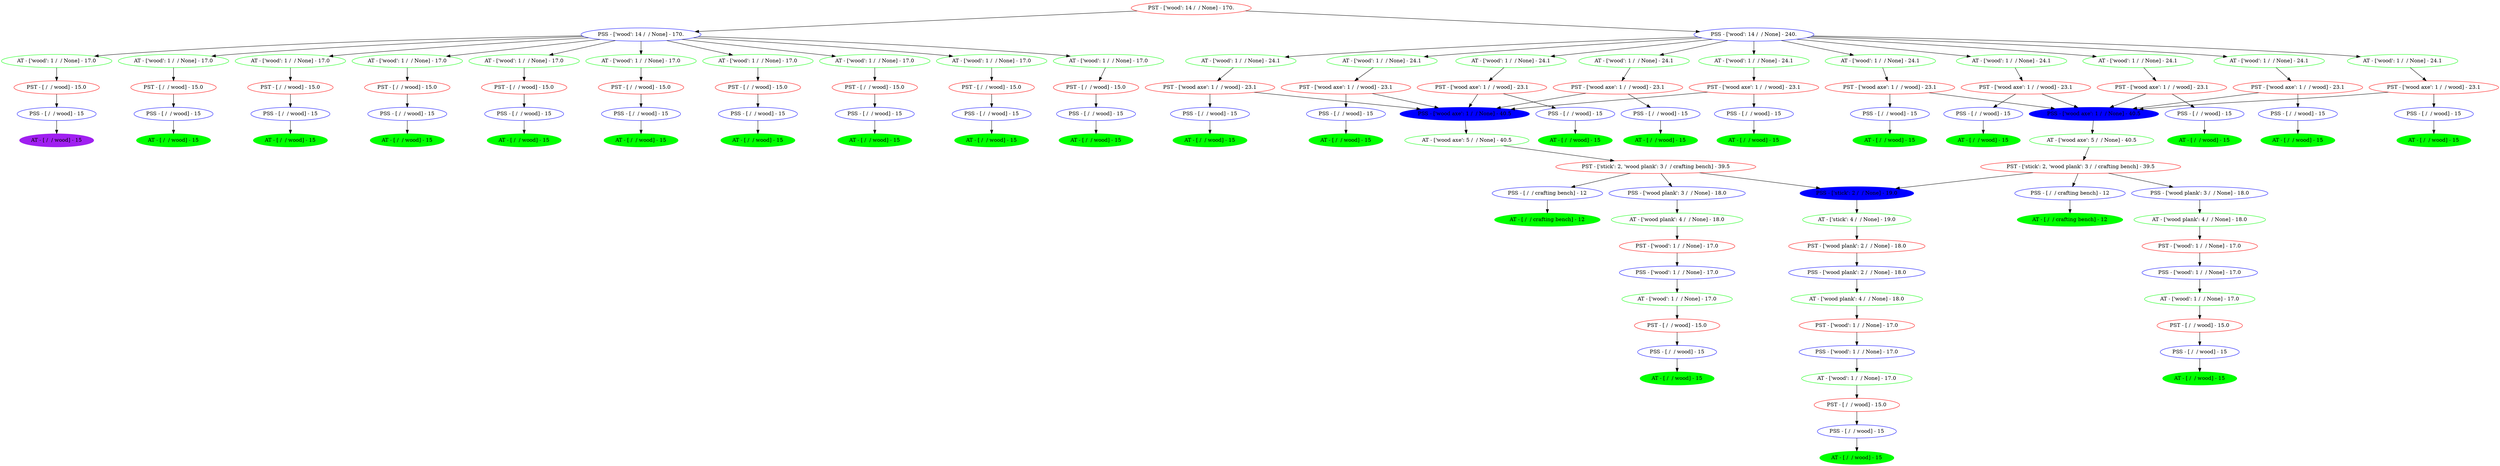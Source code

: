 digraph Tree {
	node [color=red]
	"PST - ['wood'; 14 /  / None] - 2154784115008" [label="PST - ['wood': 14 /  / None] - 170."]
	node [color=blue]
	"PSS - ['wood'; 14 /  / None] - 2154784187280" [label="PSS - ['wood': 14 /  / None] - 170."]
	node [style=unfilled]
	node [color=blue]
	"PSS - ['wood'; 14 /  / None] - 2154784187224" [label="PSS - ['wood': 14 /  / None] - 240."]
	node [style=unfilled]
	node [color=green]
	"AT - ['wood'; 1 /  / None] - 2154784187560" [label="AT - ['wood': 1 /  / None] - 17.0"]
	node [style=unfilled]
	node [color=green]
	"AT - ['wood'; 1 /  / None] - 2154784187728" [label="AT - ['wood': 1 /  / None] - 17.0"]
	node [style=unfilled]
	node [color=green]
	"AT - ['wood'; 1 /  / None] - 2154784187672" [label="AT - ['wood': 1 /  / None] - 17.0"]
	node [style=unfilled]
	node [color=green]
	"AT - ['wood'; 1 /  / None] - 2154784187840" [label="AT - ['wood': 1 /  / None] - 17.0"]
	node [style=unfilled]
	node [color=green]
	"AT - ['wood'; 1 /  / None] - 2154784187784" [label="AT - ['wood': 1 /  / None] - 17.0"]
	node [style=unfilled]
	node [color=green]
	"AT - ['wood'; 1 /  / None] - 2154784187952" [label="AT - ['wood': 1 /  / None] - 17.0"]
	node [style=unfilled]
	node [color=green]
	"AT - ['wood'; 1 /  / None] - 2154784187896" [label="AT - ['wood': 1 /  / None] - 17.0"]
	node [style=unfilled]
	node [color=green]
	"AT - ['wood'; 1 /  / None] - 2154784188064" [label="AT - ['wood': 1 /  / None] - 17.0"]
	node [style=unfilled]
	node [color=green]
	"AT - ['wood'; 1 /  / None] - 2154784188008" [label="AT - ['wood': 1 /  / None] - 17.0"]
	node [style=unfilled]
	node [color=green]
	"AT - ['wood'; 1 /  / None] - 2154784188176" [label="AT - ['wood': 1 /  / None] - 17.0"]
	node [style=unfilled]
	node [color=green]
	"AT - ['wood'; 1 /  / None] - 2154784187392" [label="AT - ['wood': 1 /  / None] - 24.1"]
	node [style=unfilled]
	node [color=green]
	"AT - ['wood'; 1 /  / None] - 2154784188400" [label="AT - ['wood': 1 /  / None] - 24.1"]
	node [style=unfilled]
	node [color=green]
	"AT - ['wood'; 1 /  / None] - 2154784188344" [label="AT - ['wood': 1 /  / None] - 24.1"]
	node [style=unfilled]
	node [color=green]
	"AT - ['wood'; 1 /  / None] - 2154784188512" [label="AT - ['wood': 1 /  / None] - 24.1"]
	node [style=unfilled]
	node [color=green]
	"AT - ['wood'; 1 /  / None] - 2154784188456" [label="AT - ['wood': 1 /  / None] - 24.1"]
	node [style=unfilled]
	node [color=green]
	"AT - ['wood'; 1 /  / None] - 2154784188624" [label="AT - ['wood': 1 /  / None] - 24.1"]
	node [style=unfilled]
	node [color=green]
	"AT - ['wood'; 1 /  / None] - 2154784188568" [label="AT - ['wood': 1 /  / None] - 24.1"]
	node [style=unfilled]
	node [color=green]
	"AT - ['wood'; 1 /  / None] - 2154784188736" [label="AT - ['wood': 1 /  / None] - 24.1"]
	node [style=unfilled]
	node [color=green]
	"AT - ['wood'; 1 /  / None] - 2154784188680" [label="AT - ['wood': 1 /  / None] - 24.1"]
	node [style=unfilled]
	node [color=green]
	"AT - ['wood'; 1 /  / None] - 2154784188848" [label="AT - ['wood': 1 /  / None] - 24.1"]
	node [style=unfilled]
	node [color=red]
	"PST - [ /  / wood] - 2154784190416" [label="PST - [ /  / wood] - 15.0"]
	node [color=red]
	"PST - [ /  / wood] - 2154784215448" [label="PST - [ /  / wood] - 15.0"]
	node [color=red]
	"PST - [ /  / wood] - 2154784215840" [label="PST - [ /  / wood] - 15.0"]
	node [color=red]
	"PST - [ /  / wood] - 2154784216232" [label="PST - [ /  / wood] - 15.0"]
	node [color=red]
	"PST - [ /  / wood] - 2154784216624" [label="PST - [ /  / wood] - 15.0"]
	node [color=red]
	"PST - [ /  / wood] - 2154784217016" [label="PST - [ /  / wood] - 15.0"]
	node [color=red]
	"PST - [ /  / wood] - 2154784217408" [label="PST - [ /  / wood] - 15.0"]
	node [color=red]
	"PST - [ /  / wood] - 2154784217800" [label="PST - [ /  / wood] - 15.0"]
	node [color=red]
	"PST - [ /  / wood] - 2154784218192" [label="PST - [ /  / wood] - 15.0"]
	node [color=red]
	"PST - [ /  / wood] - 2154784218584" [label="PST - [ /  / wood] - 15.0"]
	node [color=red]
	"PST - ['wood axe'; 1 /  / wood] - 2154784218864" [label="PST - ['wood axe': 1 /  / wood] - 23.1"]
	node [color=red]
	"PST - ['wood axe'; 1 /  / wood] - 2154784218976" [label="PST - ['wood axe': 1 /  / wood] - 23.1"]
	node [color=red]
	"PST - ['wood axe'; 1 /  / wood] - 2154784228128" [label="PST - ['wood axe': 1 /  / wood] - 23.1"]
	node [color=red]
	"PST - ['wood axe'; 1 /  / wood] - 2154784228800" [label="PST - ['wood axe': 1 /  / wood] - 23.1"]
	node [color=red]
	"PST - ['wood axe'; 1 /  / wood] - 2154784229472" [label="PST - ['wood axe': 1 /  / wood] - 23.1"]
	node [color=red]
	"PST - ['wood axe'; 1 /  / wood] - 2154784230144" [label="PST - ['wood axe': 1 /  / wood] - 23.1"]
	node [color=red]
	"PST - ['wood axe'; 1 /  / wood] - 2154784230816" [label="PST - ['wood axe': 1 /  / wood] - 23.1"]
	node [color=red]
	"PST - ['wood axe'; 1 /  / wood] - 2154784231376" [label="PST - ['wood axe': 1 /  / wood] - 23.1"]
	node [color=red]
	"PST - ['wood axe'; 1 /  / wood] - 2154784244512" [label="PST - ['wood axe': 1 /  / wood] - 23.1"]
	node [color=red]
	"PST - ['wood axe'; 1 /  / wood] - 2154784245184" [label="PST - ['wood axe': 1 /  / wood] - 23.1"]
	node [color=blue]
	"PSS - [ /  / wood] - 2154784215504" [label="PSS - [ /  / wood] - 15"]
	node [style=unfilled]
	node [color=blue]
	"PSS - [ /  / wood] - 2154784215896" [label="PSS - [ /  / wood] - 15"]
	node [style=unfilled]
	node [color=blue]
	"PSS - [ /  / wood] - 2154784216288" [label="PSS - [ /  / wood] - 15"]
	node [style=unfilled]
	node [color=blue]
	"PSS - [ /  / wood] - 2154784216680" [label="PSS - [ /  / wood] - 15"]
	node [style=unfilled]
	node [color=blue]
	"PSS - [ /  / wood] - 2154784217072" [label="PSS - [ /  / wood] - 15"]
	node [style=unfilled]
	node [color=blue]
	"PSS - [ /  / wood] - 2154784217464" [label="PSS - [ /  / wood] - 15"]
	node [style=unfilled]
	node [color=blue]
	"PSS - [ /  / wood] - 2154784217856" [label="PSS - [ /  / wood] - 15"]
	node [style=unfilled]
	node [color=blue]
	"PSS - [ /  / wood] - 2154784218248" [label="PSS - [ /  / wood] - 15"]
	node [style=unfilled]
	node [color=blue]
	"PSS - [ /  / wood] - 2154784218640" [label="PSS - [ /  / wood] - 15"]
	node [style=unfilled]
	node [color=blue]
	"PSS - [ /  / wood] - 2154784219032" [label="PSS - [ /  / wood] - 15"]
	node [style=unfilled]
	node [style=filled]
	node [color=blue]
	"PSS - ['wood axe'; 1 /  / None] - 2154784227792" [label="PSS - ['wood axe': 1 /  / None] - 40.5"]
	node [style=unfilled]
	node [color=blue]
	"PSS - [ /  / wood] - 2154784227736" [label="PSS - [ /  / wood] - 15"]
	node [style=unfilled]
	node [color=blue]
	"PSS - [ /  / wood] - 2154784228408" [label="PSS - [ /  / wood] - 15"]
	node [style=unfilled]
	node [color=blue]
	"PSS - [ /  / wood] - 2154784229080" [label="PSS - [ /  / wood] - 15"]
	node [style=unfilled]
	node [color=blue]
	"PSS - [ /  / wood] - 2154784229752" [label="PSS - [ /  / wood] - 15"]
	node [style=unfilled]
	node [color=blue]
	"PSS - [ /  / wood] - 2154784230424" [label="PSS - [ /  / wood] - 15"]
	node [style=unfilled]
	node [style=filled]
	node [color=blue]
	"PSS - ['wood axe'; 1 /  / None] - 2154784231152" [label="PSS - ['wood axe': 1 /  / None] - 40.5"]
	node [style=unfilled]
	node [color=blue]
	"PSS - [ /  / wood] - 2154784231096" [label="PSS - [ /  / wood] - 15"]
	node [style=unfilled]
	node [color=blue]
	"PSS - [ /  / wood] - 2154784244120" [label="PSS - [ /  / wood] - 15"]
	node [style=unfilled]
	node [color=blue]
	"PSS - [ /  / wood] - 2154784244792" [label="PSS - [ /  / wood] - 15"]
	node [style=unfilled]
	node [color=blue]
	"PSS - [ /  / wood] - 2154784245464" [label="PSS - [ /  / wood] - 15"]
	node [style=unfilled]
	node [color=blue]
	"PSS - [ /  / wood] - 2154784246136" [label="PSS - [ /  / wood] - 15"]
	node [style=unfilled]
	node [style=filled]
	node [color=green]
	node [color=purple]
	"AT - [ /  / wood] - 2154784215616" [label="AT - [ /  / wood] - 15"]
	node [style=unfilled]
	node [style=filled]
	node [color=green]
	"AT - [ /  / wood] - 2154784216008" [label="AT - [ /  / wood] - 15"]
	node [style=unfilled]
	node [style=filled]
	node [color=green]
	"AT - [ /  / wood] - 2154784216400" [label="AT - [ /  / wood] - 15"]
	node [style=unfilled]
	node [style=filled]
	node [color=green]
	"AT - [ /  / wood] - 2154784216792" [label="AT - [ /  / wood] - 15"]
	node [style=unfilled]
	node [style=filled]
	node [color=green]
	"AT - [ /  / wood] - 2154784217184" [label="AT - [ /  / wood] - 15"]
	node [style=unfilled]
	node [style=filled]
	node [color=green]
	"AT - [ /  / wood] - 2154784217576" [label="AT - [ /  / wood] - 15"]
	node [style=unfilled]
	node [style=filled]
	node [color=green]
	"AT - [ /  / wood] - 2154784217968" [label="AT - [ /  / wood] - 15"]
	node [style=unfilled]
	node [style=filled]
	node [color=green]
	"AT - [ /  / wood] - 2154784218360" [label="AT - [ /  / wood] - 15"]
	node [style=unfilled]
	node [style=filled]
	node [color=green]
	"AT - [ /  / wood] - 2154784218752" [label="AT - [ /  / wood] - 15"]
	node [style=unfilled]
	node [style=filled]
	node [color=green]
	"AT - [ /  / wood] - 2154784227400" [label="AT - [ /  / wood] - 15"]
	node [style=unfilled]
	node [color=green]
	"AT - ['wood axe'; 5 /  / None] - 2154784227904" [label="AT - ['wood axe': 5 /  / None] - 40.5"]
	node [style=unfilled]
	node [style=filled]
	node [color=green]
	"AT - [ /  / wood] - 2154784227960" [label="AT - [ /  / wood] - 15"]
	node [style=unfilled]
	node [style=filled]
	node [color=green]
	"AT - [ /  / wood] - 2154784228632" [label="AT - [ /  / wood] - 15"]
	node [style=unfilled]
	node [style=filled]
	node [color=green]
	"AT - [ /  / wood] - 2154784229304" [label="AT - [ /  / wood] - 15"]
	node [style=unfilled]
	node [style=filled]
	node [color=green]
	"AT - [ /  / wood] - 2154784229976" [label="AT - [ /  / wood] - 15"]
	node [style=unfilled]
	node [style=filled]
	node [color=green]
	"AT - [ /  / wood] - 2154784230648" [label="AT - [ /  / wood] - 15"]
	node [style=unfilled]
	node [color=green]
	"AT - ['wood axe'; 5 /  / None] - 2154784231264" [label="AT - ['wood axe': 5 /  / None] - 40.5"]
	node [style=unfilled]
	node [style=filled]
	node [color=green]
	"AT - [ /  / wood] - 2154784243784" [label="AT - [ /  / wood] - 15"]
	node [style=unfilled]
	node [style=filled]
	node [color=green]
	"AT - [ /  / wood] - 2154784244344" [label="AT - [ /  / wood] - 15"]
	node [style=unfilled]
	node [style=filled]
	node [color=green]
	"AT - [ /  / wood] - 2154784245016" [label="AT - [ /  / wood] - 15"]
	node [style=unfilled]
	node [style=filled]
	node [color=green]
	"AT - [ /  / wood] - 2154784245688" [label="AT - [ /  / wood] - 15"]
	node [style=unfilled]
	node [style=filled]
	node [color=green]
	"AT - [ /  / wood] - 2154784246360" [label="AT - [ /  / wood] - 15"]
	node [style=unfilled]
	node [color=red]
	"PST - ['stick'; 2, 'wood plank'; 3 /  / crafting bench] - 2154784257528" [label="PST - ['stick': 2, 'wood plank': 3 /  / crafting bench] - 39.5"]
	node [color=red]
	"PST - ['stick'; 2, 'wood plank'; 3 /  / crafting bench] - 2154784258592" [label="PST - ['stick': 2, 'wood plank': 3 /  / crafting bench] - 39.5"]
	node [color=blue]
	"PSS - ['wood plank'; 3 /  / None] - 2154784257976" [label="PSS - ['wood plank': 3 /  / None] - 18.0"]
	node [style=unfilled]
	node [color=blue]
	"PSS - [ /  / crafting bench] - 2154784257920" [label="PSS - [ /  / crafting bench] - 12"]
	node [style=unfilled]
	node [style=filled]
	node [color=blue]
	"PSS - ['stick'; 2 /  / None] - 2154784258256" [label="PSS - ['stick': 2 /  / None] - 19.0"]
	node [style=unfilled]
	node [color=blue]
	"PSS - ['wood plank'; 3 /  / None] - 2154784258928" [label="PSS - ['wood plank': 3 /  / None] - 18.0"]
	node [style=unfilled]
	node [color=blue]
	"PSS - [ /  / crafting bench] - 2154784258872" [label="PSS - [ /  / crafting bench] - 12"]
	node [style=unfilled]
	node [color=green]
	"AT - ['wood plank'; 4 /  / None] - 2154784258088" [label="AT - ['wood plank': 4 /  / None] - 18.0"]
	node [style=unfilled]
	node [style=filled]
	node [color=green]
	"AT - [ /  / crafting bench] - 2154784258144" [label="AT - [ /  / crafting bench] - 12"]
	node [style=unfilled]
	node [color=green]
	"AT - ['stick'; 4 /  / None] - 2154784258312" [label="AT - ['stick': 4 /  / None] - 19.0"]
	node [style=unfilled]
	node [color=green]
	"AT - ['wood plank'; 4 /  / None] - 2154784259040" [label="AT - ['wood plank': 4 /  / None] - 18.0"]
	node [style=unfilled]
	node [style=filled]
	node [color=green]
	"AT - [ /  / crafting bench] - 2154784259096" [label="AT - [ /  / crafting bench] - 12"]
	node [style=unfilled]
	node [color=red]
	"PST - ['wood'; 1 /  / None] - 2154784115064" [label="PST - ['wood': 1 /  / None] - 17.0"]
	node [color=red]
	"PST - ['wood plank'; 2 /  / None] - 2154784273240" [label="PST - ['wood plank': 2 /  / None] - 18.0"]
	node [color=red]
	"PST - ['wood'; 1 /  / None] - 2154784273464" [label="PST - ['wood': 1 /  / None] - 17.0"]
	node [color=blue]
	"PSS - ['wood'; 1 /  / None] - 2154784272960" [label="PSS - ['wood': 1 /  / None] - 17.0"]
	node [style=unfilled]
	node [color=blue]
	"PSS - ['wood plank'; 2 /  / None] - 2154784273520" [label="PSS - ['wood plank': 2 /  / None] - 18.0"]
	node [style=unfilled]
	node [color=blue]
	"PSS - ['wood'; 1 /  / None] - 2154784273912" [label="PSS - ['wood': 1 /  / None] - 17.0"]
	node [style=unfilled]
	node [color=green]
	"AT - ['wood'; 1 /  / None] - 2154784273072" [label="AT - ['wood': 1 /  / None] - 17.0"]
	node [style=unfilled]
	node [color=green]
	"AT - ['wood plank'; 4 /  / None] - 2154784273632" [label="AT - ['wood plank': 4 /  / None] - 18.0"]
	node [style=unfilled]
	node [color=green]
	"AT - ['wood'; 1 /  / None] - 2154784274024" [label="AT - ['wood': 1 /  / None] - 17.0"]
	node [style=unfilled]
	node [color=red]
	"PST - [ /  / wood] - 2154784274976" [label="PST - [ /  / wood] - 15.0"]
	node [color=red]
	"PST - ['wood'; 1 /  / None] - 2154784275368" [label="PST - ['wood': 1 /  / None] - 17.0"]
	node [color=red]
	"PST - [ /  / wood] - 2154784276096" [label="PST - [ /  / wood] - 15.0"]
	node [color=blue]
	"PSS - [ /  / wood] - 2154784275424" [label="PSS - [ /  / wood] - 15"]
	node [style=unfilled]
	node [color=blue]
	"PSS - ['wood'; 1 /  / None] - 2154784275816" [label="PSS - ['wood': 1 /  / None] - 17.0"]
	node [style=unfilled]
	node [color=blue]
	"PSS - [ /  / wood] - 2154784276376" [label="PSS - [ /  / wood] - 15"]
	node [style=unfilled]
	node [style=filled]
	node [color=green]
	"AT - [ /  / wood] - 2154784275536" [label="AT - [ /  / wood] - 15"]
	node [style=unfilled]
	node [color=green]
	"AT - ['wood'; 1 /  / None] - 2154784275928" [label="AT - ['wood': 1 /  / None] - 17.0"]
	node [style=unfilled]
	node [style=filled]
	node [color=green]
	"AT - [ /  / wood] - 2154784288840" [label="AT - [ /  / wood] - 15"]
	node [style=unfilled]
	node [color=red]
	"PST - [ /  / wood] - 2154784257136" [label="PST - [ /  / wood] - 15.0"]
	node [color=blue]
	"PSS - [ /  / wood] - 2154784247592" [label="PSS - [ /  / wood] - 15"]
	node [style=unfilled]
	node [style=filled]
	node [color=green]
	"AT - [ /  / wood] - 2154784246304" [label="AT - [ /  / wood] - 15"]
	node [style=unfilled]
	"PST - ['wood'; 14 /  / None] - 2154784115008" -> "PSS - ['wood'; 14 /  / None] - 2154784187280"
	"PST - ['wood'; 14 /  / None] - 2154784115008" -> "PSS - ['wood'; 14 /  / None] - 2154784187224"
	"PSS - ['wood'; 14 /  / None] - 2154784187280" -> "AT - ['wood'; 1 /  / None] - 2154784187560"
	"PSS - ['wood'; 14 /  / None] - 2154784187280" -> "AT - ['wood'; 1 /  / None] - 2154784187728"
	"PSS - ['wood'; 14 /  / None] - 2154784187280" -> "AT - ['wood'; 1 /  / None] - 2154784187672"
	"PSS - ['wood'; 14 /  / None] - 2154784187280" -> "AT - ['wood'; 1 /  / None] - 2154784187840"
	"PSS - ['wood'; 14 /  / None] - 2154784187280" -> "AT - ['wood'; 1 /  / None] - 2154784187784"
	"PSS - ['wood'; 14 /  / None] - 2154784187280" -> "AT - ['wood'; 1 /  / None] - 2154784187952"
	"PSS - ['wood'; 14 /  / None] - 2154784187280" -> "AT - ['wood'; 1 /  / None] - 2154784187896"
	"PSS - ['wood'; 14 /  / None] - 2154784187280" -> "AT - ['wood'; 1 /  / None] - 2154784188064"
	"PSS - ['wood'; 14 /  / None] - 2154784187280" -> "AT - ['wood'; 1 /  / None] - 2154784188008"
	"PSS - ['wood'; 14 /  / None] - 2154784187280" -> "AT - ['wood'; 1 /  / None] - 2154784188176"
	"PSS - ['wood'; 14 /  / None] - 2154784187224" -> "AT - ['wood'; 1 /  / None] - 2154784187392"
	"PSS - ['wood'; 14 /  / None] - 2154784187224" -> "AT - ['wood'; 1 /  / None] - 2154784188400"
	"PSS - ['wood'; 14 /  / None] - 2154784187224" -> "AT - ['wood'; 1 /  / None] - 2154784188344"
	"PSS - ['wood'; 14 /  / None] - 2154784187224" -> "AT - ['wood'; 1 /  / None] - 2154784188512"
	"PSS - ['wood'; 14 /  / None] - 2154784187224" -> "AT - ['wood'; 1 /  / None] - 2154784188456"
	"PSS - ['wood'; 14 /  / None] - 2154784187224" -> "AT - ['wood'; 1 /  / None] - 2154784188624"
	"PSS - ['wood'; 14 /  / None] - 2154784187224" -> "AT - ['wood'; 1 /  / None] - 2154784188568"
	"PSS - ['wood'; 14 /  / None] - 2154784187224" -> "AT - ['wood'; 1 /  / None] - 2154784188736"
	"PSS - ['wood'; 14 /  / None] - 2154784187224" -> "AT - ['wood'; 1 /  / None] - 2154784188680"
	"PSS - ['wood'; 14 /  / None] - 2154784187224" -> "AT - ['wood'; 1 /  / None] - 2154784188848"
	"AT - ['wood'; 1 /  / None] - 2154784187560" -> "PST - [ /  / wood] - 2154784190416"
	"AT - ['wood'; 1 /  / None] - 2154784187728" -> "PST - [ /  / wood] - 2154784215448"
	"AT - ['wood'; 1 /  / None] - 2154784187672" -> "PST - [ /  / wood] - 2154784215840"
	"AT - ['wood'; 1 /  / None] - 2154784187840" -> "PST - [ /  / wood] - 2154784216232"
	"AT - ['wood'; 1 /  / None] - 2154784187784" -> "PST - [ /  / wood] - 2154784216624"
	"AT - ['wood'; 1 /  / None] - 2154784187952" -> "PST - [ /  / wood] - 2154784217016"
	"AT - ['wood'; 1 /  / None] - 2154784187896" -> "PST - [ /  / wood] - 2154784217408"
	"AT - ['wood'; 1 /  / None] - 2154784188064" -> "PST - [ /  / wood] - 2154784217800"
	"AT - ['wood'; 1 /  / None] - 2154784188008" -> "PST - [ /  / wood] - 2154784218192"
	"AT - ['wood'; 1 /  / None] - 2154784188176" -> "PST - [ /  / wood] - 2154784218584"
	"AT - ['wood'; 1 /  / None] - 2154784187392" -> "PST - ['wood axe'; 1 /  / wood] - 2154784218864"
	"AT - ['wood'; 1 /  / None] - 2154784188400" -> "PST - ['wood axe'; 1 /  / wood] - 2154784218976"
	"AT - ['wood'; 1 /  / None] - 2154784188344" -> "PST - ['wood axe'; 1 /  / wood] - 2154784228128"
	"AT - ['wood'; 1 /  / None] - 2154784188512" -> "PST - ['wood axe'; 1 /  / wood] - 2154784228800"
	"AT - ['wood'; 1 /  / None] - 2154784188456" -> "PST - ['wood axe'; 1 /  / wood] - 2154784229472"
	"AT - ['wood'; 1 /  / None] - 2154784188624" -> "PST - ['wood axe'; 1 /  / wood] - 2154784230144"
	"AT - ['wood'; 1 /  / None] - 2154784188568" -> "PST - ['wood axe'; 1 /  / wood] - 2154784230816"
	"AT - ['wood'; 1 /  / None] - 2154784188736" -> "PST - ['wood axe'; 1 /  / wood] - 2154784231376"
	"AT - ['wood'; 1 /  / None] - 2154784188680" -> "PST - ['wood axe'; 1 /  / wood] - 2154784244512"
	"AT - ['wood'; 1 /  / None] - 2154784188848" -> "PST - ['wood axe'; 1 /  / wood] - 2154784245184"
	"PST - [ /  / wood] - 2154784190416" -> "PSS - [ /  / wood] - 2154784215504"
	"PST - [ /  / wood] - 2154784215448" -> "PSS - [ /  / wood] - 2154784215896"
	"PST - [ /  / wood] - 2154784215840" -> "PSS - [ /  / wood] - 2154784216288"
	"PST - [ /  / wood] - 2154784216232" -> "PSS - [ /  / wood] - 2154784216680"
	"PST - [ /  / wood] - 2154784216624" -> "PSS - [ /  / wood] - 2154784217072"
	"PST - [ /  / wood] - 2154784217016" -> "PSS - [ /  / wood] - 2154784217464"
	"PST - [ /  / wood] - 2154784217408" -> "PSS - [ /  / wood] - 2154784217856"
	"PST - [ /  / wood] - 2154784217800" -> "PSS - [ /  / wood] - 2154784218248"
	"PST - [ /  / wood] - 2154784218192" -> "PSS - [ /  / wood] - 2154784218640"
	"PST - [ /  / wood] - 2154784218584" -> "PSS - [ /  / wood] - 2154784219032"
	"PST - ['wood axe'; 1 /  / wood] - 2154784218864" -> "PSS - ['wood axe'; 1 /  / None] - 2154784227792"
	"PST - ['wood axe'; 1 /  / wood] - 2154784218864" -> "PSS - [ /  / wood] - 2154784227736"
	"PST - ['wood axe'; 1 /  / wood] - 2154784218976" -> "PSS - ['wood axe'; 1 /  / None] - 2154784227792"
	"PST - ['wood axe'; 1 /  / wood] - 2154784218976" -> "PSS - [ /  / wood] - 2154784228408"
	"PST - ['wood axe'; 1 /  / wood] - 2154784228128" -> "PSS - ['wood axe'; 1 /  / None] - 2154784227792"
	"PST - ['wood axe'; 1 /  / wood] - 2154784228128" -> "PSS - [ /  / wood] - 2154784229080"
	"PST - ['wood axe'; 1 /  / wood] - 2154784228800" -> "PSS - ['wood axe'; 1 /  / None] - 2154784227792"
	"PST - ['wood axe'; 1 /  / wood] - 2154784228800" -> "PSS - [ /  / wood] - 2154784229752"
	"PST - ['wood axe'; 1 /  / wood] - 2154784229472" -> "PSS - ['wood axe'; 1 /  / None] - 2154784227792"
	"PST - ['wood axe'; 1 /  / wood] - 2154784229472" -> "PSS - [ /  / wood] - 2154784230424"
	"PST - ['wood axe'; 1 /  / wood] - 2154784230144" -> "PSS - ['wood axe'; 1 /  / None] - 2154784231152"
	"PST - ['wood axe'; 1 /  / wood] - 2154784230144" -> "PSS - [ /  / wood] - 2154784231096"
	"PST - ['wood axe'; 1 /  / wood] - 2154784230816" -> "PSS - ['wood axe'; 1 /  / None] - 2154784231152"
	"PST - ['wood axe'; 1 /  / wood] - 2154784230816" -> "PSS - [ /  / wood] - 2154784244120"
	"PST - ['wood axe'; 1 /  / wood] - 2154784231376" -> "PSS - ['wood axe'; 1 /  / None] - 2154784231152"
	"PST - ['wood axe'; 1 /  / wood] - 2154784231376" -> "PSS - [ /  / wood] - 2154784244792"
	"PST - ['wood axe'; 1 /  / wood] - 2154784244512" -> "PSS - ['wood axe'; 1 /  / None] - 2154784231152"
	"PST - ['wood axe'; 1 /  / wood] - 2154784244512" -> "PSS - [ /  / wood] - 2154784245464"
	"PST - ['wood axe'; 1 /  / wood] - 2154784245184" -> "PSS - ['wood axe'; 1 /  / None] - 2154784231152"
	"PST - ['wood axe'; 1 /  / wood] - 2154784245184" -> "PSS - [ /  / wood] - 2154784246136"
	"PSS - [ /  / wood] - 2154784215504" -> "AT - [ /  / wood] - 2154784215616"
	"PSS - [ /  / wood] - 2154784215896" -> "AT - [ /  / wood] - 2154784216008"
	"PSS - [ /  / wood] - 2154784216288" -> "AT - [ /  / wood] - 2154784216400"
	"PSS - [ /  / wood] - 2154784216680" -> "AT - [ /  / wood] - 2154784216792"
	"PSS - [ /  / wood] - 2154784217072" -> "AT - [ /  / wood] - 2154784217184"
	"PSS - [ /  / wood] - 2154784217464" -> "AT - [ /  / wood] - 2154784217576"
	"PSS - [ /  / wood] - 2154784217856" -> "AT - [ /  / wood] - 2154784217968"
	"PSS - [ /  / wood] - 2154784218248" -> "AT - [ /  / wood] - 2154784218360"
	"PSS - [ /  / wood] - 2154784218640" -> "AT - [ /  / wood] - 2154784218752"
	"PSS - [ /  / wood] - 2154784219032" -> "AT - [ /  / wood] - 2154784227400"
	"PSS - ['wood axe'; 1 /  / None] - 2154784227792" -> "AT - ['wood axe'; 5 /  / None] - 2154784227904"
	"PSS - [ /  / wood] - 2154784227736" -> "AT - [ /  / wood] - 2154784227960"
	"PSS - [ /  / wood] - 2154784228408" -> "AT - [ /  / wood] - 2154784228632"
	"PSS - [ /  / wood] - 2154784229080" -> "AT - [ /  / wood] - 2154784229304"
	"PSS - [ /  / wood] - 2154784229752" -> "AT - [ /  / wood] - 2154784229976"
	"PSS - [ /  / wood] - 2154784230424" -> "AT - [ /  / wood] - 2154784230648"
	"PSS - ['wood axe'; 1 /  / None] - 2154784231152" -> "AT - ['wood axe'; 5 /  / None] - 2154784231264"
	"PSS - [ /  / wood] - 2154784231096" -> "AT - [ /  / wood] - 2154784243784"
	"PSS - [ /  / wood] - 2154784244120" -> "AT - [ /  / wood] - 2154784244344"
	"PSS - [ /  / wood] - 2154784244792" -> "AT - [ /  / wood] - 2154784245016"
	"PSS - [ /  / wood] - 2154784245464" -> "AT - [ /  / wood] - 2154784245688"
	"PSS - [ /  / wood] - 2154784246136" -> "AT - [ /  / wood] - 2154784246360"
	"AT - ['wood axe'; 5 /  / None] - 2154784227904" -> "PST - ['stick'; 2, 'wood plank'; 3 /  / crafting bench] - 2154784257528"
	"AT - ['wood axe'; 5 /  / None] - 2154784231264" -> "PST - ['stick'; 2, 'wood plank'; 3 /  / crafting bench] - 2154784258592"
	"PST - ['stick'; 2, 'wood plank'; 3 /  / crafting bench] - 2154784257528" -> "PSS - ['wood plank'; 3 /  / None] - 2154784257976"
	"PST - ['stick'; 2, 'wood plank'; 3 /  / crafting bench] - 2154784257528" -> "PSS - [ /  / crafting bench] - 2154784257920"
	"PST - ['stick'; 2, 'wood plank'; 3 /  / crafting bench] - 2154784257528" -> "PSS - ['stick'; 2 /  / None] - 2154784258256"
	"PST - ['stick'; 2, 'wood plank'; 3 /  / crafting bench] - 2154784258592" -> "PSS - ['wood plank'; 3 /  / None] - 2154784258928"
	"PST - ['stick'; 2, 'wood plank'; 3 /  / crafting bench] - 2154784258592" -> "PSS - [ /  / crafting bench] - 2154784258872"
	"PST - ['stick'; 2, 'wood plank'; 3 /  / crafting bench] - 2154784258592" -> "PSS - ['stick'; 2 /  / None] - 2154784258256"
	"PSS - ['wood plank'; 3 /  / None] - 2154784257976" -> "AT - ['wood plank'; 4 /  / None] - 2154784258088"
	"PSS - [ /  / crafting bench] - 2154784257920" -> "AT - [ /  / crafting bench] - 2154784258144"
	"PSS - ['stick'; 2 /  / None] - 2154784258256" -> "AT - ['stick'; 4 /  / None] - 2154784258312"
	"PSS - ['wood plank'; 3 /  / None] - 2154784258928" -> "AT - ['wood plank'; 4 /  / None] - 2154784259040"
	"PSS - [ /  / crafting bench] - 2154784258872" -> "AT - [ /  / crafting bench] - 2154784259096"
	"AT - ['wood plank'; 4 /  / None] - 2154784258088" -> "PST - ['wood'; 1 /  / None] - 2154784115064"
	"AT - ['stick'; 4 /  / None] - 2154784258312" -> "PST - ['wood plank'; 2 /  / None] - 2154784273240"
	"AT - ['wood plank'; 4 /  / None] - 2154784259040" -> "PST - ['wood'; 1 /  / None] - 2154784273464"
	"PST - ['wood'; 1 /  / None] - 2154784115064" -> "PSS - ['wood'; 1 /  / None] - 2154784272960"
	"PST - ['wood plank'; 2 /  / None] - 2154784273240" -> "PSS - ['wood plank'; 2 /  / None] - 2154784273520"
	"PST - ['wood'; 1 /  / None] - 2154784273464" -> "PSS - ['wood'; 1 /  / None] - 2154784273912"
	"PSS - ['wood'; 1 /  / None] - 2154784272960" -> "AT - ['wood'; 1 /  / None] - 2154784273072"
	"PSS - ['wood plank'; 2 /  / None] - 2154784273520" -> "AT - ['wood plank'; 4 /  / None] - 2154784273632"
	"PSS - ['wood'; 1 /  / None] - 2154784273912" -> "AT - ['wood'; 1 /  / None] - 2154784274024"
	"AT - ['wood'; 1 /  / None] - 2154784273072" -> "PST - [ /  / wood] - 2154784274976"
	"AT - ['wood plank'; 4 /  / None] - 2154784273632" -> "PST - ['wood'; 1 /  / None] - 2154784275368"
	"AT - ['wood'; 1 /  / None] - 2154784274024" -> "PST - [ /  / wood] - 2154784276096"
	"PST - [ /  / wood] - 2154784274976" -> "PSS - [ /  / wood] - 2154784275424"
	"PST - ['wood'; 1 /  / None] - 2154784275368" -> "PSS - ['wood'; 1 /  / None] - 2154784275816"
	"PST - [ /  / wood] - 2154784276096" -> "PSS - [ /  / wood] - 2154784276376"
	"PSS - [ /  / wood] - 2154784275424" -> "AT - [ /  / wood] - 2154784275536"
	"PSS - ['wood'; 1 /  / None] - 2154784275816" -> "AT - ['wood'; 1 /  / None] - 2154784275928"
	"PSS - [ /  / wood] - 2154784276376" -> "AT - [ /  / wood] - 2154784288840"
	"AT - ['wood'; 1 /  / None] - 2154784275928" -> "PST - [ /  / wood] - 2154784257136"
	"PST - [ /  / wood] - 2154784257136" -> "PSS - [ /  / wood] - 2154784247592"
	"PSS - [ /  / wood] - 2154784247592" -> "AT - [ /  / wood] - 2154784246304"
}

